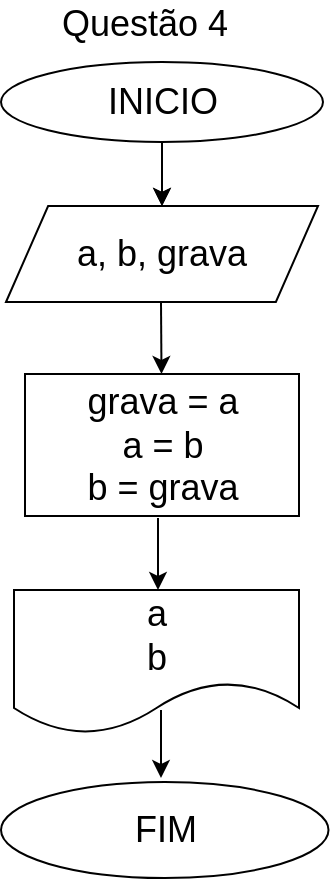 <mxfile version="12.7.9" type="device"><diagram id="A-nyStllS5jkGB8Nx_MT" name="Página-1"><mxGraphModel dx="868" dy="450" grid="1" gridSize="12" guides="1" tooltips="1" connect="1" arrows="1" fold="1" page="1" pageScale="1" pageWidth="827" pageHeight="1169" math="0" shadow="0"><root><mxCell id="0"/><mxCell id="1" parent="0"/><mxCell id="6VA60c01G8MNJQcHpXKa-36" value="" style="edgeStyle=orthogonalEdgeStyle;rounded=0;orthogonalLoop=1;jettySize=auto;html=1;fontSize=9;" parent="1" source="6VA60c01G8MNJQcHpXKa-1" target="6VA60c01G8MNJQcHpXKa-14" edge="1"><mxGeometry relative="1" as="geometry"/></mxCell><mxCell id="6VA60c01G8MNJQcHpXKa-1" value="&lt;font style=&quot;font-size: 18px&quot;&gt;INICIO&lt;/font&gt;" style="ellipse;whiteSpace=wrap;html=1;" parent="1" vertex="1"><mxGeometry x="129.5" y="48" width="161" height="40" as="geometry"/></mxCell><mxCell id="6VA60c01G8MNJQcHpXKa-14" value="&lt;font style=&quot;vertical-align: inherit ; font-size: 18px&quot;&gt;&lt;font style=&quot;vertical-align: inherit ; font-size: 18px&quot;&gt;a, b, grava&lt;/font&gt;&lt;/font&gt;" style="shape=parallelogram;perimeter=parallelogramPerimeter;whiteSpace=wrap;html=1;strokeWidth=1;fontSize=9;size=0.135;" parent="1" vertex="1"><mxGeometry x="132" y="120" width="156" height="48" as="geometry"/></mxCell><mxCell id="6VA60c01G8MNJQcHpXKa-16" value="&lt;div style=&quot;font-size: 18px&quot;&gt;&lt;font style=&quot;font-size: 18px&quot;&gt;grava = a&lt;/font&gt;&lt;/div&gt;&lt;div style=&quot;font-size: 18px&quot;&gt;&lt;font style=&quot;font-size: 18px&quot;&gt;a = b&lt;/font&gt;&lt;/div&gt;&lt;div style=&quot;font-size: 18px&quot;&gt;&lt;font style=&quot;font-size: 18px&quot;&gt;b = grava&lt;/font&gt;&lt;/div&gt;" style="rounded=0;whiteSpace=wrap;html=1;strokeWidth=1;fontSize=9;" parent="1" vertex="1"><mxGeometry x="141.5" y="204" width="137" height="71" as="geometry"/></mxCell><mxCell id="6VA60c01G8MNJQcHpXKa-23" value="&lt;font style=&quot;font-size: 18px&quot;&gt;a&lt;br&gt;b&lt;/font&gt;" style="shape=document;whiteSpace=wrap;html=1;boundedLbl=1;strokeWidth=1;fontSize=9;size=0.361;" parent="1" vertex="1"><mxGeometry x="136" y="312" width="142.5" height="72" as="geometry"/></mxCell><mxCell id="6VA60c01G8MNJQcHpXKa-32" value="" style="endArrow=classic;html=1;fontSize=9;" parent="1" edge="1"><mxGeometry width="50" height="50" relative="1" as="geometry"><mxPoint x="208" y="276" as="sourcePoint"/><mxPoint x="208" y="312" as="targetPoint"/></mxGeometry></mxCell><mxCell id="6VA60c01G8MNJQcHpXKa-33" value="&lt;font style=&quot;font-size: 18px&quot;&gt;FIM&lt;/font&gt;" style="ellipse;whiteSpace=wrap;html=1;" parent="1" vertex="1"><mxGeometry x="129.5" y="408" width="163.75" height="48" as="geometry"/></mxCell><mxCell id="6VA60c01G8MNJQcHpXKa-35" value="" style="endArrow=classic;html=1;fontSize=9;" parent="1" edge="1"><mxGeometry width="50" height="50" relative="1" as="geometry"><mxPoint x="210" y="96" as="sourcePoint"/><mxPoint x="210" y="120" as="targetPoint"/></mxGeometry></mxCell><mxCell id="6VA60c01G8MNJQcHpXKa-40" value="" style="endArrow=classic;html=1;fontSize=9;" parent="1" edge="1" target="6VA60c01G8MNJQcHpXKa-16"><mxGeometry width="50" height="50" relative="1" as="geometry"><mxPoint x="209.5" y="168" as="sourcePoint"/><mxPoint x="209.5" y="202" as="targetPoint"/></mxGeometry></mxCell><mxCell id="wEgeyc_KMuMMaTkRN4mz-1" value="&lt;font style=&quot;font-size: 18px&quot;&gt;Questão 4&lt;/font&gt;" style="text;html=1;align=center;verticalAlign=middle;resizable=0;points=[];autosize=1;strokeWidth=1;" vertex="1" parent="1"><mxGeometry x="153" y="17" width="96" height="24" as="geometry"/></mxCell><mxCell id="wEgeyc_KMuMMaTkRN4mz-8" value="" style="endArrow=classic;html=1;" edge="1" parent="1"><mxGeometry width="50" height="50" relative="1" as="geometry"><mxPoint x="209.5" y="372" as="sourcePoint"/><mxPoint x="209.5" y="406" as="targetPoint"/></mxGeometry></mxCell></root></mxGraphModel></diagram></mxfile>